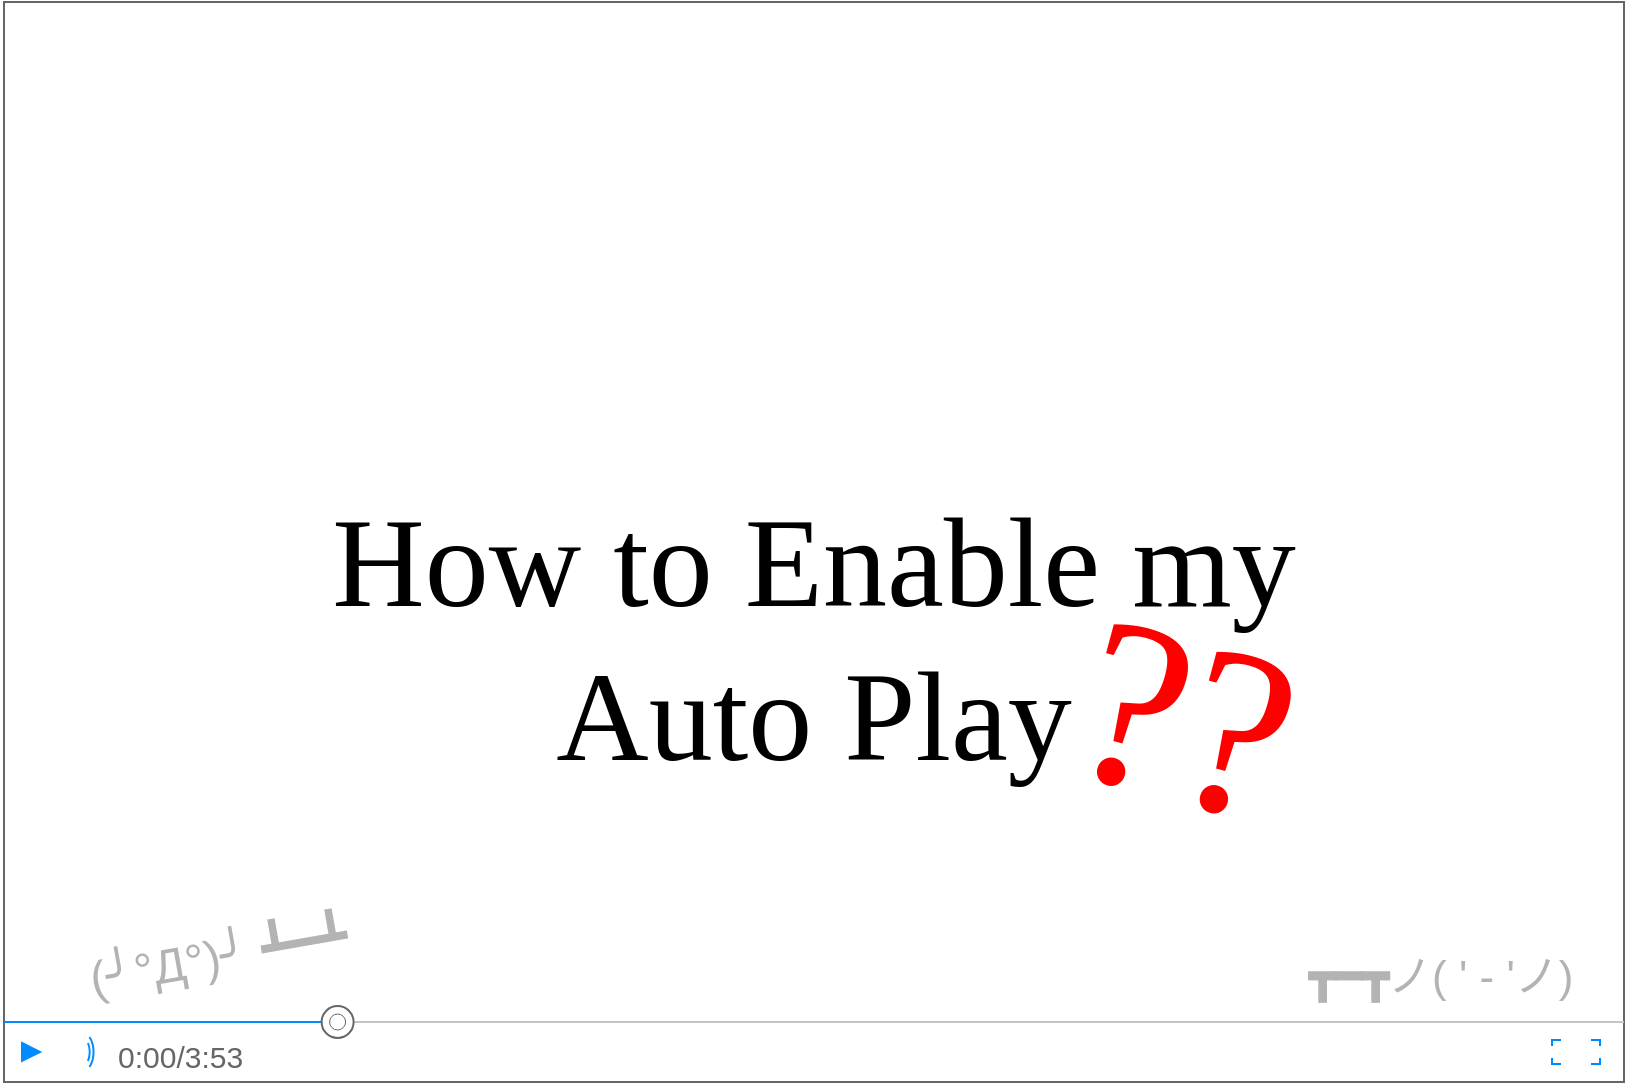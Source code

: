 <mxfile version="16.2.6"><diagram id="4I5NrERvBEQCgEIDaCWL" name="Page-1"><mxGraphModel dx="1032" dy="566" grid="1" gridSize="10" guides="1" tooltips="1" connect="1" arrows="1" fold="1" page="1" pageScale="1" pageWidth="827" pageHeight="583" math="0" shadow="0"><root><mxCell id="0"/><mxCell id="1" parent="0"/><mxCell id="GGFhHvZ2azwpZ1JaseGN-13" value="" style="group" parent="1" vertex="1" connectable="0"><mxGeometry x="9" y="22" width="810" height="540" as="geometry"/></mxCell><mxCell id="GGFhHvZ2azwpZ1JaseGN-6" value="" style="verticalLabelPosition=bottom;shadow=0;dashed=0;align=center;html=1;verticalAlign=top;strokeWidth=1;shape=mxgraph.mockup.containers.videoPlayer;strokeColor=#666666;strokeColor2=#008cff;strokeColor3=#c4c4c4;textColor=#666666;fillColor2=#008cff;barHeight=30;barPos=20;" parent="GGFhHvZ2azwpZ1JaseGN-13" vertex="1"><mxGeometry width="810" height="540" as="geometry"/></mxCell><mxCell id="GGFhHvZ2azwpZ1JaseGN-9" value="" style="shape=image;html=1;verticalAlign=top;verticalLabelPosition=bottom;labelBackgroundColor=#ffffff;imageAspect=0;aspect=fixed;image=https://cdn4.iconfinder.com/data/icons/ionicons/512/icon-ios7-play-outline-128.png" parent="GGFhHvZ2azwpZ1JaseGN-13" vertex="1"><mxGeometry x="315" y="91" width="180" height="180" as="geometry"/></mxCell><mxCell id="GGFhHvZ2azwpZ1JaseGN-11" value="&lt;font style=&quot;font-size: 64px&quot;&gt;How to Enable my Auto Play&lt;/font&gt;" style="text;html=1;strokeColor=none;fillColor=none;align=center;verticalAlign=middle;whiteSpace=wrap;rounded=0;fontFamily=Garamond;fontStyle=0" parent="GGFhHvZ2azwpZ1JaseGN-13" vertex="1"><mxGeometry x="120" y="189" width="570" height="260" as="geometry"/></mxCell><mxCell id="GGFhHvZ2azwpZ1JaseGN-12" value="&lt;font style=&quot;font-size: 120px&quot;&gt;??&lt;/font&gt;" style="text;html=1;strokeColor=none;fillColor=none;align=center;verticalAlign=middle;whiteSpace=wrap;rounded=0;fontFamily=Garamond;fontStyle=0;rotation=15;fontColor=#FF0000;" parent="GGFhHvZ2azwpZ1JaseGN-13" vertex="1"><mxGeometry x="421" y="228" width="340" height="260" as="geometry"/></mxCell><mxCell id="77Pkv391eIJCYhm47N2d-2" value="&lt;font style=&quot;font-size: 24px&quot;&gt;(╯°Д°)╯ ┻━┻&lt;/font&gt;" style="text;html=1;strokeColor=none;fillColor=none;align=center;verticalAlign=middle;whiteSpace=wrap;rounded=0;fontSize=64;rotation=-10;fontColor=#B3B3B3;" vertex="1" parent="GGFhHvZ2azwpZ1JaseGN-13"><mxGeometry y="449" width="210" height="30" as="geometry"/></mxCell><mxCell id="77Pkv391eIJCYhm47N2d-7" value="&lt;font style=&quot;font-size: 22px&quot;&gt;&lt;b&gt;┳━┳&lt;/b&gt;ノ( ' - 'ノ)&lt;/font&gt;" style="text;html=1;strokeColor=none;fillColor=none;align=center;verticalAlign=middle;whiteSpace=wrap;rounded=0;fontSize=64;rotation=0;fontColor=#B3B3B3;" vertex="1" parent="GGFhHvZ2azwpZ1JaseGN-13"><mxGeometry x="619" y="458" width="199" height="30" as="geometry"/></mxCell></root></mxGraphModel></diagram></mxfile>